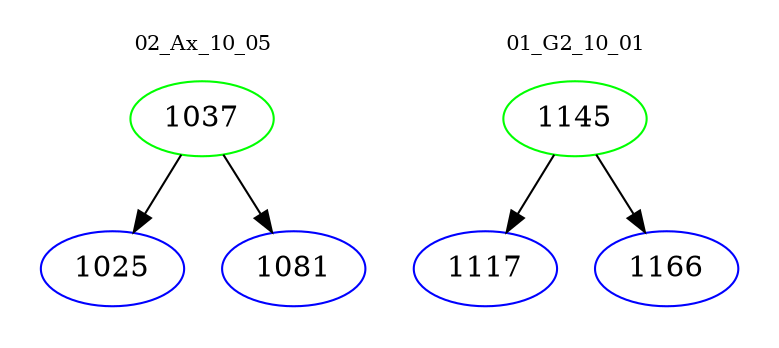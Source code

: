 digraph{
subgraph cluster_0 {
color = white
label = "02_Ax_10_05";
fontsize=10;
T0_1037 [label="1037", color="green"]
T0_1037 -> T0_1025 [color="black"]
T0_1025 [label="1025", color="blue"]
T0_1037 -> T0_1081 [color="black"]
T0_1081 [label="1081", color="blue"]
}
subgraph cluster_1 {
color = white
label = "01_G2_10_01";
fontsize=10;
T1_1145 [label="1145", color="green"]
T1_1145 -> T1_1117 [color="black"]
T1_1117 [label="1117", color="blue"]
T1_1145 -> T1_1166 [color="black"]
T1_1166 [label="1166", color="blue"]
}
}
